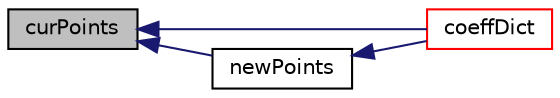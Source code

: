 digraph "curPoints"
{
  bgcolor="transparent";
  edge [fontname="Helvetica",fontsize="10",labelfontname="Helvetica",labelfontsize="10"];
  node [fontname="Helvetica",fontsize="10",shape=record];
  rankdir="LR";
  Node543 [label="curPoints",height=0.2,width=0.4,color="black", fillcolor="grey75", style="filled", fontcolor="black"];
  Node543 -> Node544 [dir="back",color="midnightblue",fontsize="10",style="solid",fontname="Helvetica"];
  Node544 [label="coeffDict",height=0.2,width=0.4,color="red",URL="$a22325.html#ad95c13c1aff816eede3af458626211d2",tooltip="Const access to the coefficients dictionary. "];
  Node543 -> Node548 [dir="back",color="midnightblue",fontsize="10",style="solid",fontname="Helvetica"];
  Node548 [label="newPoints",height=0.2,width=0.4,color="black",URL="$a22325.html#a72b75322b2503645246fb9b3da50f2b1",tooltip="Provide new points for motion. Solves for motion. "];
  Node548 -> Node544 [dir="back",color="midnightblue",fontsize="10",style="solid",fontname="Helvetica"];
}
